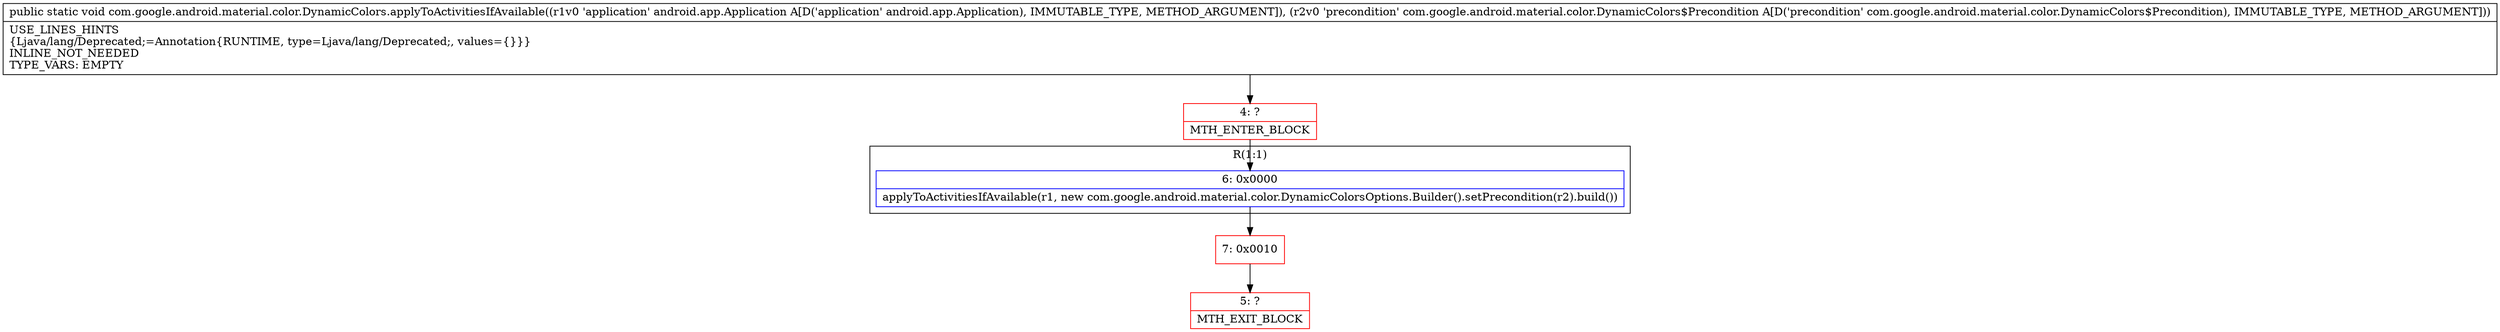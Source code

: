 digraph "CFG forcom.google.android.material.color.DynamicColors.applyToActivitiesIfAvailable(Landroid\/app\/Application;Lcom\/google\/android\/material\/color\/DynamicColors$Precondition;)V" {
subgraph cluster_Region_861072876 {
label = "R(1:1)";
node [shape=record,color=blue];
Node_6 [shape=record,label="{6\:\ 0x0000|applyToActivitiesIfAvailable(r1, new com.google.android.material.color.DynamicColorsOptions.Builder().setPrecondition(r2).build())\l}"];
}
Node_4 [shape=record,color=red,label="{4\:\ ?|MTH_ENTER_BLOCK\l}"];
Node_7 [shape=record,color=red,label="{7\:\ 0x0010}"];
Node_5 [shape=record,color=red,label="{5\:\ ?|MTH_EXIT_BLOCK\l}"];
MethodNode[shape=record,label="{public static void com.google.android.material.color.DynamicColors.applyToActivitiesIfAvailable((r1v0 'application' android.app.Application A[D('application' android.app.Application), IMMUTABLE_TYPE, METHOD_ARGUMENT]), (r2v0 'precondition' com.google.android.material.color.DynamicColors$Precondition A[D('precondition' com.google.android.material.color.DynamicColors$Precondition), IMMUTABLE_TYPE, METHOD_ARGUMENT]))  | USE_LINES_HINTS\l\{Ljava\/lang\/Deprecated;=Annotation\{RUNTIME, type=Ljava\/lang\/Deprecated;, values=\{\}\}\}\lINLINE_NOT_NEEDED\lTYPE_VARS: EMPTY\l}"];
MethodNode -> Node_4;Node_6 -> Node_7;
Node_4 -> Node_6;
Node_7 -> Node_5;
}

